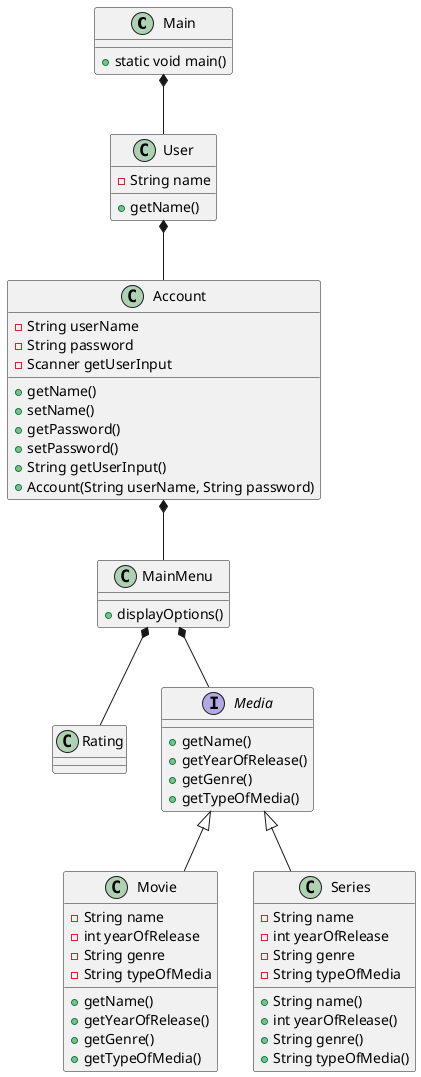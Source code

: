 @startuml
'https://plantuml.com/class-diagram

Main *-- User
Main : + static void main()

User *-- Account
User : - String name


User : + getName()



Account : - String userName
Account : - String password
Account : - Scanner getUserInput

Account : + getName()
Account : + setName()
Account : + getPassword()
Account : + setPassword()
Account : + String getUserInput()
Account : + Account(String userName, String password)


Account *-- MainMenu
MainMenu : + displayOptions()

MainMenu *-- Rating
MainMenu *-- Media


Interface Media
Media : + getName()
Media : + getYearOfRelease()
Media : + getGenre()
Media : + getTypeOfMedia()

Media <|--  Movie
Movie : - String name
Movie : - int yearOfRelease
Movie : - String genre
Movie : - String typeOfMedia

Movie : + getName()
Movie : + getYearOfRelease()
Movie : + getGenre()
Movie : + getTypeOfMedia()


Media <|-- Series
Series : - String name
Series : - int yearOfRelease
Series : - String genre
Series : - String typeOfMedia

Series : + String name()
Series : + int yearOfRelease()
Series : + String genre()
Series : + String typeOfMedia()


@enduml
